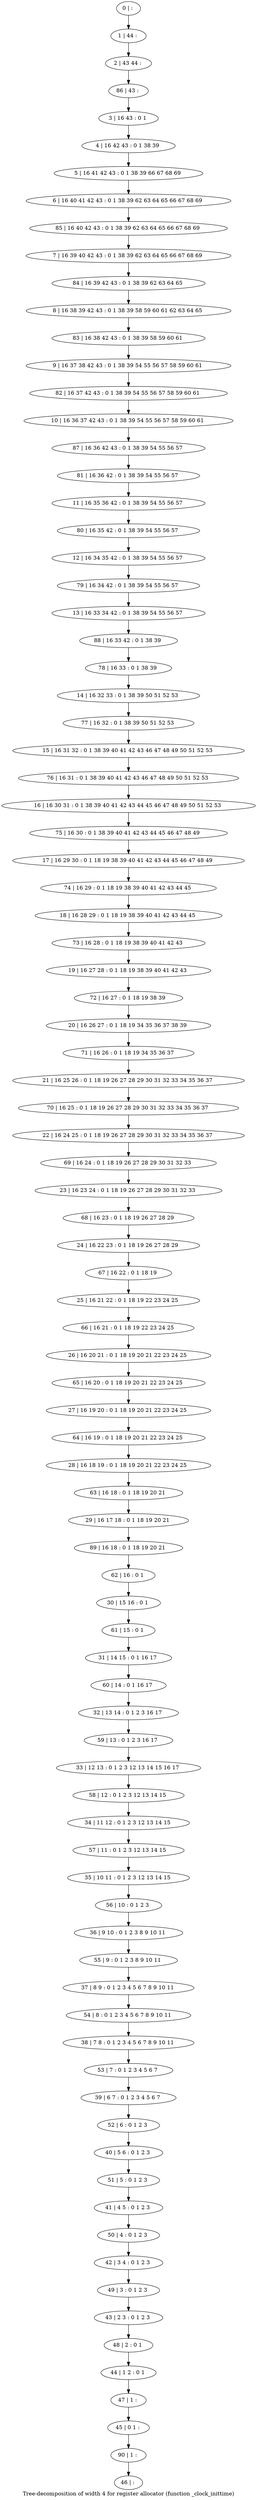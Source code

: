 digraph G {
graph [label="Tree-decomposition of width 4 for register allocator (function _clock_inittime)"]
0[label="0 | : "];
1[label="1 | 44 : "];
2[label="2 | 43 44 : "];
3[label="3 | 16 43 : 0 1 "];
4[label="4 | 16 42 43 : 0 1 38 39 "];
5[label="5 | 16 41 42 43 : 0 1 38 39 66 67 68 69 "];
6[label="6 | 16 40 41 42 43 : 0 1 38 39 62 63 64 65 66 67 68 69 "];
7[label="7 | 16 39 40 42 43 : 0 1 38 39 62 63 64 65 66 67 68 69 "];
8[label="8 | 16 38 39 42 43 : 0 1 38 39 58 59 60 61 62 63 64 65 "];
9[label="9 | 16 37 38 42 43 : 0 1 38 39 54 55 56 57 58 59 60 61 "];
10[label="10 | 16 36 37 42 43 : 0 1 38 39 54 55 56 57 58 59 60 61 "];
11[label="11 | 16 35 36 42 : 0 1 38 39 54 55 56 57 "];
12[label="12 | 16 34 35 42 : 0 1 38 39 54 55 56 57 "];
13[label="13 | 16 33 34 42 : 0 1 38 39 54 55 56 57 "];
14[label="14 | 16 32 33 : 0 1 38 39 50 51 52 53 "];
15[label="15 | 16 31 32 : 0 1 38 39 40 41 42 43 46 47 48 49 50 51 52 53 "];
16[label="16 | 16 30 31 : 0 1 38 39 40 41 42 43 44 45 46 47 48 49 50 51 52 53 "];
17[label="17 | 16 29 30 : 0 1 18 19 38 39 40 41 42 43 44 45 46 47 48 49 "];
18[label="18 | 16 28 29 : 0 1 18 19 38 39 40 41 42 43 44 45 "];
19[label="19 | 16 27 28 : 0 1 18 19 38 39 40 41 42 43 "];
20[label="20 | 16 26 27 : 0 1 18 19 34 35 36 37 38 39 "];
21[label="21 | 16 25 26 : 0 1 18 19 26 27 28 29 30 31 32 33 34 35 36 37 "];
22[label="22 | 16 24 25 : 0 1 18 19 26 27 28 29 30 31 32 33 34 35 36 37 "];
23[label="23 | 16 23 24 : 0 1 18 19 26 27 28 29 30 31 32 33 "];
24[label="24 | 16 22 23 : 0 1 18 19 26 27 28 29 "];
25[label="25 | 16 21 22 : 0 1 18 19 22 23 24 25 "];
26[label="26 | 16 20 21 : 0 1 18 19 20 21 22 23 24 25 "];
27[label="27 | 16 19 20 : 0 1 18 19 20 21 22 23 24 25 "];
28[label="28 | 16 18 19 : 0 1 18 19 20 21 22 23 24 25 "];
29[label="29 | 16 17 18 : 0 1 18 19 20 21 "];
30[label="30 | 15 16 : 0 1 "];
31[label="31 | 14 15 : 0 1 16 17 "];
32[label="32 | 13 14 : 0 1 2 3 16 17 "];
33[label="33 | 12 13 : 0 1 2 3 12 13 14 15 16 17 "];
34[label="34 | 11 12 : 0 1 2 3 12 13 14 15 "];
35[label="35 | 10 11 : 0 1 2 3 12 13 14 15 "];
36[label="36 | 9 10 : 0 1 2 3 8 9 10 11 "];
37[label="37 | 8 9 : 0 1 2 3 4 5 6 7 8 9 10 11 "];
38[label="38 | 7 8 : 0 1 2 3 4 5 6 7 8 9 10 11 "];
39[label="39 | 6 7 : 0 1 2 3 4 5 6 7 "];
40[label="40 | 5 6 : 0 1 2 3 "];
41[label="41 | 4 5 : 0 1 2 3 "];
42[label="42 | 3 4 : 0 1 2 3 "];
43[label="43 | 2 3 : 0 1 2 3 "];
44[label="44 | 1 2 : 0 1 "];
45[label="45 | 0 1 : "];
46[label="46 | : "];
47[label="47 | 1 : "];
48[label="48 | 2 : 0 1 "];
49[label="49 | 3 : 0 1 2 3 "];
50[label="50 | 4 : 0 1 2 3 "];
51[label="51 | 5 : 0 1 2 3 "];
52[label="52 | 6 : 0 1 2 3 "];
53[label="53 | 7 : 0 1 2 3 4 5 6 7 "];
54[label="54 | 8 : 0 1 2 3 4 5 6 7 8 9 10 11 "];
55[label="55 | 9 : 0 1 2 3 8 9 10 11 "];
56[label="56 | 10 : 0 1 2 3 "];
57[label="57 | 11 : 0 1 2 3 12 13 14 15 "];
58[label="58 | 12 : 0 1 2 3 12 13 14 15 "];
59[label="59 | 13 : 0 1 2 3 16 17 "];
60[label="60 | 14 : 0 1 16 17 "];
61[label="61 | 15 : 0 1 "];
62[label="62 | 16 : 0 1 "];
63[label="63 | 16 18 : 0 1 18 19 20 21 "];
64[label="64 | 16 19 : 0 1 18 19 20 21 22 23 24 25 "];
65[label="65 | 16 20 : 0 1 18 19 20 21 22 23 24 25 "];
66[label="66 | 16 21 : 0 1 18 19 22 23 24 25 "];
67[label="67 | 16 22 : 0 1 18 19 "];
68[label="68 | 16 23 : 0 1 18 19 26 27 28 29 "];
69[label="69 | 16 24 : 0 1 18 19 26 27 28 29 30 31 32 33 "];
70[label="70 | 16 25 : 0 1 18 19 26 27 28 29 30 31 32 33 34 35 36 37 "];
71[label="71 | 16 26 : 0 1 18 19 34 35 36 37 "];
72[label="72 | 16 27 : 0 1 18 19 38 39 "];
73[label="73 | 16 28 : 0 1 18 19 38 39 40 41 42 43 "];
74[label="74 | 16 29 : 0 1 18 19 38 39 40 41 42 43 44 45 "];
75[label="75 | 16 30 : 0 1 38 39 40 41 42 43 44 45 46 47 48 49 "];
76[label="76 | 16 31 : 0 1 38 39 40 41 42 43 46 47 48 49 50 51 52 53 "];
77[label="77 | 16 32 : 0 1 38 39 50 51 52 53 "];
78[label="78 | 16 33 : 0 1 38 39 "];
79[label="79 | 16 34 42 : 0 1 38 39 54 55 56 57 "];
80[label="80 | 16 35 42 : 0 1 38 39 54 55 56 57 "];
81[label="81 | 16 36 42 : 0 1 38 39 54 55 56 57 "];
82[label="82 | 16 37 42 43 : 0 1 38 39 54 55 56 57 58 59 60 61 "];
83[label="83 | 16 38 42 43 : 0 1 38 39 58 59 60 61 "];
84[label="84 | 16 39 42 43 : 0 1 38 39 62 63 64 65 "];
85[label="85 | 16 40 42 43 : 0 1 38 39 62 63 64 65 66 67 68 69 "];
86[label="86 | 43 : "];
87[label="87 | 16 36 42 43 : 0 1 38 39 54 55 56 57 "];
88[label="88 | 16 33 42 : 0 1 38 39 "];
89[label="89 | 16 18 : 0 1 18 19 20 21 "];
90[label="90 | 1 : "];
0->1 ;
1->2 ;
3->4 ;
4->5 ;
5->6 ;
47->45 ;
44->47 ;
48->44 ;
43->48 ;
49->43 ;
42->49 ;
50->42 ;
41->50 ;
51->41 ;
40->51 ;
52->40 ;
39->52 ;
53->39 ;
38->53 ;
54->38 ;
37->54 ;
55->37 ;
36->55 ;
56->36 ;
35->56 ;
57->35 ;
34->57 ;
58->34 ;
33->58 ;
59->33 ;
32->59 ;
60->32 ;
31->60 ;
61->31 ;
30->61 ;
62->30 ;
63->29 ;
28->63 ;
64->28 ;
27->64 ;
65->27 ;
26->65 ;
66->26 ;
25->66 ;
67->25 ;
24->67 ;
68->24 ;
23->68 ;
69->23 ;
22->69 ;
70->22 ;
21->70 ;
71->21 ;
20->71 ;
72->20 ;
19->72 ;
73->19 ;
18->73 ;
74->18 ;
17->74 ;
75->17 ;
16->75 ;
76->16 ;
15->76 ;
77->15 ;
14->77 ;
78->14 ;
79->13 ;
12->79 ;
80->12 ;
11->80 ;
81->11 ;
82->10 ;
9->82 ;
83->9 ;
8->83 ;
84->8 ;
7->84 ;
85->7 ;
6->85 ;
86->3 ;
2->86 ;
87->81 ;
10->87 ;
88->78 ;
13->88 ;
89->62 ;
29->89 ;
90->46 ;
45->90 ;
}
